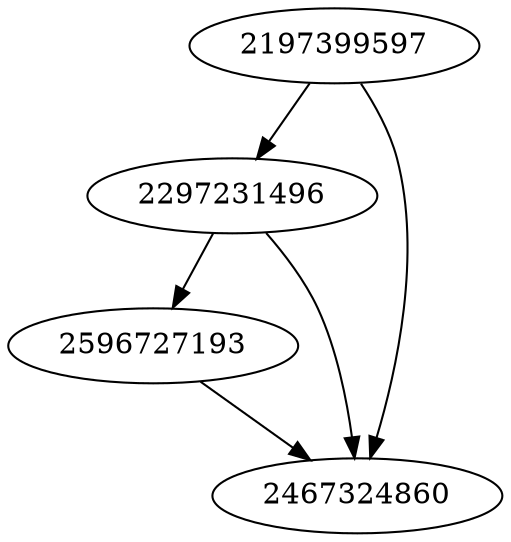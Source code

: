 strict digraph  {
2297231496;
2596727193;
2467324860;
2197399597;
2297231496 -> 2467324860;
2297231496 -> 2596727193;
2596727193 -> 2467324860;
2197399597 -> 2467324860;
2197399597 -> 2297231496;
}

